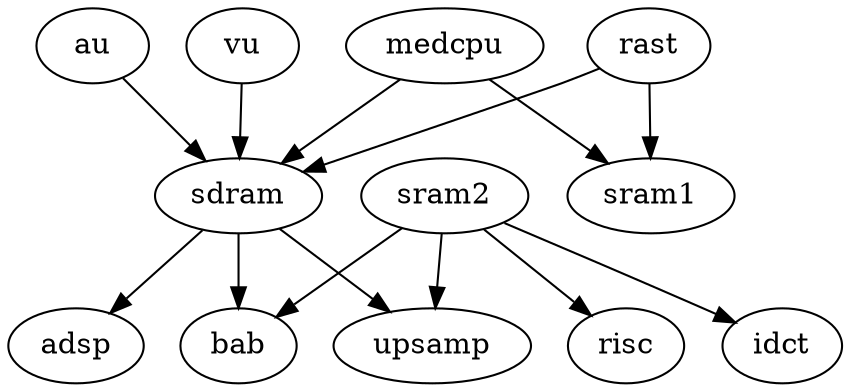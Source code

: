strict digraph "" {
sdram;
adsp;
idct;
upsamp;
medcpu;
risc;
sram2;
rast;
sram1;
au;
vu;
bab;
sdram -> upsamp  [volume="910.0"];
sdram -> bab  [volume="32.0"];
sdram -> adsp  [volume="1.0"];
medcpu -> sdram  [volume="60.0"];
medcpu -> sram1  [volume="40.0"];
sram2 -> upsamp  [volume="670.0"];
sram2 -> idct  [volume="250.0"];
sram2 -> bab  [volume="173.0"];
sram2 -> risc  [volume="500.0"];
rast -> sdram  [volume="600.0"];
rast -> sram1  [volume="40.0"];
au -> sdram  [volume="1.0"];
vu -> sdram  [volume="190.0"];
}
